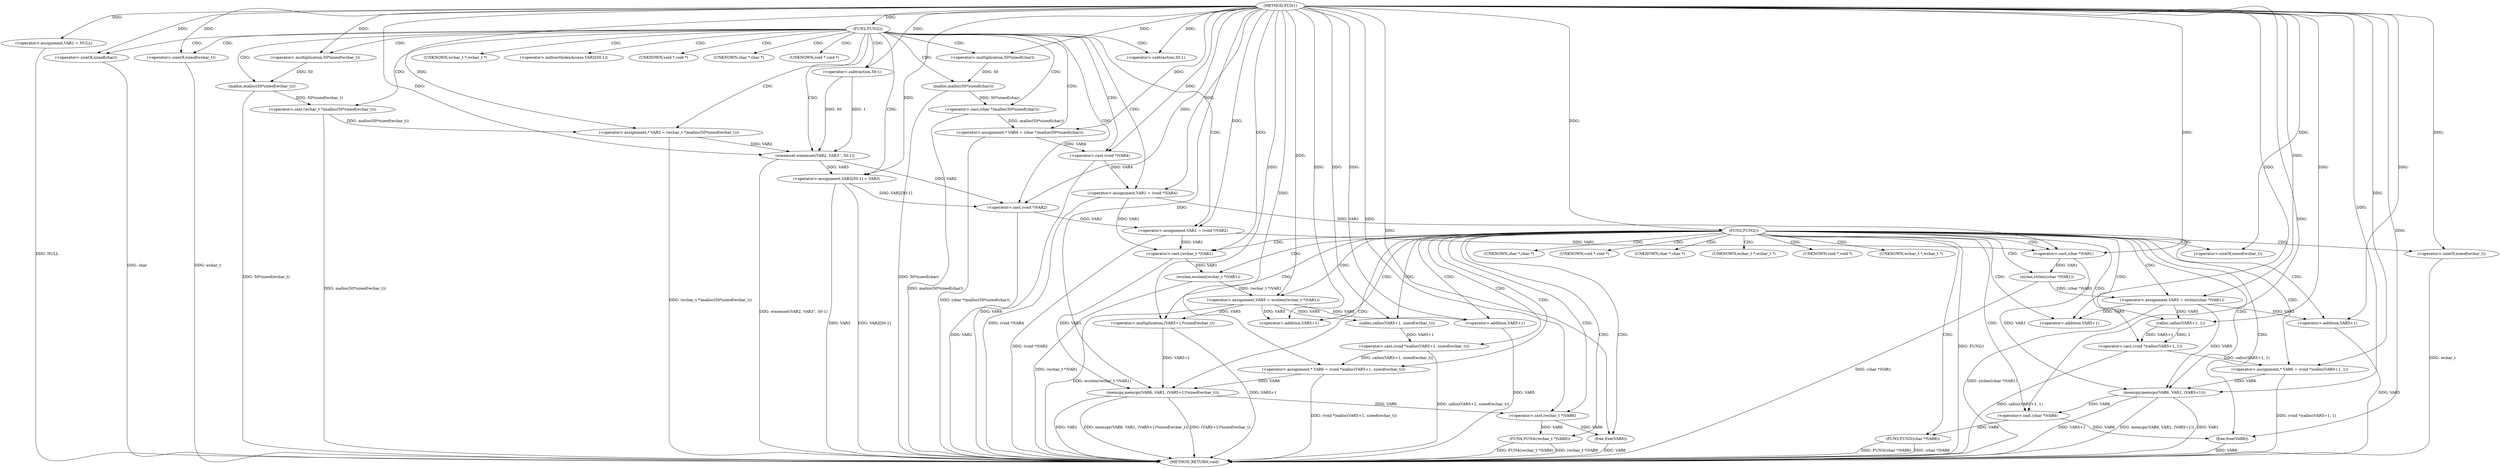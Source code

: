 digraph FUN1 {  
"1000100" [label = "(METHOD,FUN1)" ]
"1000225" [label = "(METHOD_RETURN,void)" ]
"1000103" [label = "(<operator>.assignment,VAR1 = NULL)" ]
"1000107" [label = "(FUN2,FUN2())" ]
"1000111" [label = "(<operator>.assignment,* VAR2 = (wchar_t *)malloc(50*sizeof(wchar_t)))" ]
"1000113" [label = "(<operator>.cast,(wchar_t *)malloc(50*sizeof(wchar_t)))" ]
"1000115" [label = "(malloc,malloc(50*sizeof(wchar_t)))" ]
"1000116" [label = "(<operator>.multiplication,50*sizeof(wchar_t))" ]
"1000118" [label = "(<operator>.sizeOf,sizeof(wchar_t))" ]
"1000120" [label = "(wmemset,wmemset(VAR2, VAR3'', 50-1))" ]
"1000123" [label = "(<operator>.subtraction,50-1)" ]
"1000126" [label = "(<operator>.assignment,VAR2[50-1] = VAR3)" ]
"1000129" [label = "(<operator>.subtraction,50-1)" ]
"1000133" [label = "(<operator>.assignment,VAR1 = (void *)VAR2)" ]
"1000135" [label = "(<operator>.cast,(void *)VAR2)" ]
"1000142" [label = "(<operator>.assignment,* VAR4 = (char *)malloc(50*sizeof(char)))" ]
"1000144" [label = "(<operator>.cast,(char *)malloc(50*sizeof(char)))" ]
"1000146" [label = "(malloc,malloc(50*sizeof(char)))" ]
"1000147" [label = "(<operator>.multiplication,50*sizeof(char))" ]
"1000149" [label = "(<operator>.sizeOf,sizeof(char))" ]
"1000151" [label = "(<operator>.assignment,VAR1 = (void *)VAR4)" ]
"1000153" [label = "(<operator>.cast,(void *)VAR4)" ]
"1000157" [label = "(FUN2,FUN2())" ]
"1000161" [label = "(<operator>.assignment,VAR5 = strlen((char *)VAR1))" ]
"1000163" [label = "(strlen,strlen((char *)VAR1))" ]
"1000164" [label = "(<operator>.cast,(char *)VAR1)" ]
"1000168" [label = "(<operator>.assignment,* VAR6 = (void *)calloc(VAR5+1, 1))" ]
"1000170" [label = "(<operator>.cast,(void *)calloc(VAR5+1, 1))" ]
"1000172" [label = "(calloc,calloc(VAR5+1, 1))" ]
"1000173" [label = "(<operator>.addition,VAR5+1)" ]
"1000177" [label = "(memcpy,memcpy(VAR6, VAR1, (VAR5+1)))" ]
"1000180" [label = "(<operator>.addition,VAR5+1)" ]
"1000183" [label = "(FUN3,FUN3((char *)VAR6))" ]
"1000184" [label = "(<operator>.cast,(char *)VAR6)" ]
"1000187" [label = "(free,free(VAR6))" ]
"1000193" [label = "(<operator>.assignment,VAR5 = wcslen((wchar_t *)VAR1))" ]
"1000195" [label = "(wcslen,wcslen((wchar_t *)VAR1))" ]
"1000196" [label = "(<operator>.cast,(wchar_t *)VAR1)" ]
"1000200" [label = "(<operator>.assignment,* VAR6 = (void *)calloc(VAR5+1, sizeof(wchar_t)))" ]
"1000202" [label = "(<operator>.cast,(void *)calloc(VAR5+1, sizeof(wchar_t)))" ]
"1000204" [label = "(calloc,calloc(VAR5+1, sizeof(wchar_t)))" ]
"1000205" [label = "(<operator>.addition,VAR5+1)" ]
"1000208" [label = "(<operator>.sizeOf,sizeof(wchar_t))" ]
"1000210" [label = "(memcpy,memcpy(VAR6, VAR1, (VAR5+1)*sizeof(wchar_t)))" ]
"1000213" [label = "(<operator>.multiplication,(VAR5+1)*sizeof(wchar_t))" ]
"1000214" [label = "(<operator>.addition,VAR5+1)" ]
"1000217" [label = "(<operator>.sizeOf,sizeof(wchar_t))" ]
"1000219" [label = "(FUN4,FUN4((wchar_t *)VAR6))" ]
"1000220" [label = "(<operator>.cast,(wchar_t *)VAR6)" ]
"1000223" [label = "(free,free(VAR6))" ]
"1000114" [label = "(UNKNOWN,wchar_t *,wchar_t *)" ]
"1000127" [label = "(<operator>.indirectIndexAccess,VAR2[50-1])" ]
"1000136" [label = "(UNKNOWN,void *,void *)" ]
"1000145" [label = "(UNKNOWN,char *,char *)" ]
"1000154" [label = "(UNKNOWN,void *,void *)" ]
"1000165" [label = "(UNKNOWN,char *,char *)" ]
"1000171" [label = "(UNKNOWN,void *,void *)" ]
"1000185" [label = "(UNKNOWN,char *,char *)" ]
"1000197" [label = "(UNKNOWN,wchar_t *,wchar_t *)" ]
"1000203" [label = "(UNKNOWN,void *,void *)" ]
"1000221" [label = "(UNKNOWN,wchar_t *,wchar_t *)" ]
  "1000187" -> "1000225"  [ label = "DDG: VAR6"] 
  "1000177" -> "1000225"  [ label = "DDG: VAR1"] 
  "1000126" -> "1000225"  [ label = "DDG: VAR3"] 
  "1000180" -> "1000225"  [ label = "DDG: VAR5"] 
  "1000210" -> "1000225"  [ label = "DDG: VAR1"] 
  "1000219" -> "1000225"  [ label = "DDG: (wchar_t *)VAR6"] 
  "1000118" -> "1000225"  [ label = "DDG: wchar_t"] 
  "1000135" -> "1000225"  [ label = "DDG: VAR2"] 
  "1000163" -> "1000225"  [ label = "DDG: (char *)VAR1"] 
  "1000170" -> "1000225"  [ label = "DDG: calloc(VAR5+1, 1)"] 
  "1000210" -> "1000225"  [ label = "DDG: memcpy(VAR6, VAR1, (VAR5+1)*sizeof(wchar_t))"] 
  "1000157" -> "1000225"  [ label = "DDG: FUN2()"] 
  "1000103" -> "1000225"  [ label = "DDG: NULL"] 
  "1000219" -> "1000225"  [ label = "DDG: FUN4((wchar_t *)VAR6)"] 
  "1000213" -> "1000225"  [ label = "DDG: VAR5+1"] 
  "1000193" -> "1000225"  [ label = "DDG: wcslen((wchar_t *)VAR1)"] 
  "1000183" -> "1000225"  [ label = "DDG: (char *)VAR6"] 
  "1000153" -> "1000225"  [ label = "DDG: VAR4"] 
  "1000142" -> "1000225"  [ label = "DDG: (char *)malloc(50*sizeof(char))"] 
  "1000217" -> "1000225"  [ label = "DDG: wchar_t"] 
  "1000113" -> "1000225"  [ label = "DDG: malloc(50*sizeof(wchar_t))"] 
  "1000177" -> "1000225"  [ label = "DDG: VAR5+1"] 
  "1000126" -> "1000225"  [ label = "DDG: VAR2[50-1]"] 
  "1000151" -> "1000225"  [ label = "DDG: (void *)VAR4"] 
  "1000210" -> "1000225"  [ label = "DDG: (VAR5+1)*sizeof(wchar_t)"] 
  "1000133" -> "1000225"  [ label = "DDG: (void *)VAR2"] 
  "1000111" -> "1000225"  [ label = "DDG: (wchar_t *)malloc(50*sizeof(wchar_t))"] 
  "1000120" -> "1000225"  [ label = "DDG: wmemset(VAR2, VAR3'', 50-1)"] 
  "1000214" -> "1000225"  [ label = "DDG: VAR5"] 
  "1000177" -> "1000225"  [ label = "DDG: memcpy(VAR6, VAR1, (VAR5+1))"] 
  "1000168" -> "1000225"  [ label = "DDG: (void *)calloc(VAR5+1, 1)"] 
  "1000149" -> "1000225"  [ label = "DDG: char"] 
  "1000161" -> "1000225"  [ label = "DDG: strlen((char *)VAR1)"] 
  "1000195" -> "1000225"  [ label = "DDG: (wchar_t *)VAR1"] 
  "1000144" -> "1000225"  [ label = "DDG: malloc(50*sizeof(char))"] 
  "1000146" -> "1000225"  [ label = "DDG: 50*sizeof(char)"] 
  "1000115" -> "1000225"  [ label = "DDG: 50*sizeof(wchar_t)"] 
  "1000183" -> "1000225"  [ label = "DDG: FUN3((char *)VAR6)"] 
  "1000223" -> "1000225"  [ label = "DDG: VAR6"] 
  "1000200" -> "1000225"  [ label = "DDG: (void *)calloc(VAR5+1, sizeof(wchar_t))"] 
  "1000202" -> "1000225"  [ label = "DDG: calloc(VAR5+1, sizeof(wchar_t))"] 
  "1000100" -> "1000103"  [ label = "DDG: "] 
  "1000100" -> "1000107"  [ label = "DDG: "] 
  "1000113" -> "1000111"  [ label = "DDG: malloc(50*sizeof(wchar_t))"] 
  "1000100" -> "1000111"  [ label = "DDG: "] 
  "1000115" -> "1000113"  [ label = "DDG: 50*sizeof(wchar_t)"] 
  "1000116" -> "1000115"  [ label = "DDG: 50"] 
  "1000100" -> "1000116"  [ label = "DDG: "] 
  "1000100" -> "1000118"  [ label = "DDG: "] 
  "1000111" -> "1000120"  [ label = "DDG: VAR2"] 
  "1000100" -> "1000120"  [ label = "DDG: "] 
  "1000123" -> "1000120"  [ label = "DDG: 50"] 
  "1000123" -> "1000120"  [ label = "DDG: 1"] 
  "1000100" -> "1000123"  [ label = "DDG: "] 
  "1000120" -> "1000126"  [ label = "DDG: VAR3"] 
  "1000100" -> "1000126"  [ label = "DDG: "] 
  "1000100" -> "1000129"  [ label = "DDG: "] 
  "1000135" -> "1000133"  [ label = "DDG: VAR2"] 
  "1000100" -> "1000133"  [ label = "DDG: "] 
  "1000120" -> "1000135"  [ label = "DDG: VAR2"] 
  "1000126" -> "1000135"  [ label = "DDG: VAR2[50-1]"] 
  "1000100" -> "1000135"  [ label = "DDG: "] 
  "1000144" -> "1000142"  [ label = "DDG: malloc(50*sizeof(char))"] 
  "1000100" -> "1000142"  [ label = "DDG: "] 
  "1000146" -> "1000144"  [ label = "DDG: 50*sizeof(char)"] 
  "1000147" -> "1000146"  [ label = "DDG: 50"] 
  "1000100" -> "1000147"  [ label = "DDG: "] 
  "1000100" -> "1000149"  [ label = "DDG: "] 
  "1000153" -> "1000151"  [ label = "DDG: VAR4"] 
  "1000100" -> "1000151"  [ label = "DDG: "] 
  "1000142" -> "1000153"  [ label = "DDG: VAR4"] 
  "1000100" -> "1000153"  [ label = "DDG: "] 
  "1000100" -> "1000157"  [ label = "DDG: "] 
  "1000163" -> "1000161"  [ label = "DDG: (char *)VAR1"] 
  "1000100" -> "1000161"  [ label = "DDG: "] 
  "1000164" -> "1000163"  [ label = "DDG: VAR1"] 
  "1000151" -> "1000164"  [ label = "DDG: VAR1"] 
  "1000133" -> "1000164"  [ label = "DDG: VAR1"] 
  "1000100" -> "1000164"  [ label = "DDG: "] 
  "1000170" -> "1000168"  [ label = "DDG: calloc(VAR5+1, 1)"] 
  "1000100" -> "1000168"  [ label = "DDG: "] 
  "1000172" -> "1000170"  [ label = "DDG: VAR5+1"] 
  "1000172" -> "1000170"  [ label = "DDG: 1"] 
  "1000161" -> "1000172"  [ label = "DDG: VAR5"] 
  "1000100" -> "1000172"  [ label = "DDG: "] 
  "1000161" -> "1000173"  [ label = "DDG: VAR5"] 
  "1000100" -> "1000173"  [ label = "DDG: "] 
  "1000168" -> "1000177"  [ label = "DDG: VAR6"] 
  "1000100" -> "1000177"  [ label = "DDG: "] 
  "1000164" -> "1000177"  [ label = "DDG: VAR1"] 
  "1000161" -> "1000177"  [ label = "DDG: VAR5"] 
  "1000100" -> "1000180"  [ label = "DDG: "] 
  "1000161" -> "1000180"  [ label = "DDG: VAR5"] 
  "1000184" -> "1000183"  [ label = "DDG: VAR6"] 
  "1000177" -> "1000184"  [ label = "DDG: VAR6"] 
  "1000100" -> "1000184"  [ label = "DDG: "] 
  "1000184" -> "1000187"  [ label = "DDG: VAR6"] 
  "1000100" -> "1000187"  [ label = "DDG: "] 
  "1000195" -> "1000193"  [ label = "DDG: (wchar_t *)VAR1"] 
  "1000100" -> "1000193"  [ label = "DDG: "] 
  "1000196" -> "1000195"  [ label = "DDG: VAR1"] 
  "1000151" -> "1000196"  [ label = "DDG: VAR1"] 
  "1000133" -> "1000196"  [ label = "DDG: VAR1"] 
  "1000100" -> "1000196"  [ label = "DDG: "] 
  "1000202" -> "1000200"  [ label = "DDG: calloc(VAR5+1, sizeof(wchar_t))"] 
  "1000100" -> "1000200"  [ label = "DDG: "] 
  "1000204" -> "1000202"  [ label = "DDG: VAR5+1"] 
  "1000193" -> "1000204"  [ label = "DDG: VAR5"] 
  "1000100" -> "1000204"  [ label = "DDG: "] 
  "1000193" -> "1000205"  [ label = "DDG: VAR5"] 
  "1000100" -> "1000205"  [ label = "DDG: "] 
  "1000100" -> "1000208"  [ label = "DDG: "] 
  "1000200" -> "1000210"  [ label = "DDG: VAR6"] 
  "1000100" -> "1000210"  [ label = "DDG: "] 
  "1000196" -> "1000210"  [ label = "DDG: VAR1"] 
  "1000213" -> "1000210"  [ label = "DDG: VAR5+1"] 
  "1000100" -> "1000213"  [ label = "DDG: "] 
  "1000193" -> "1000213"  [ label = "DDG: VAR5"] 
  "1000100" -> "1000214"  [ label = "DDG: "] 
  "1000193" -> "1000214"  [ label = "DDG: VAR5"] 
  "1000100" -> "1000217"  [ label = "DDG: "] 
  "1000220" -> "1000219"  [ label = "DDG: VAR6"] 
  "1000210" -> "1000220"  [ label = "DDG: VAR6"] 
  "1000100" -> "1000220"  [ label = "DDG: "] 
  "1000220" -> "1000223"  [ label = "DDG: VAR6"] 
  "1000100" -> "1000223"  [ label = "DDG: "] 
  "1000107" -> "1000127"  [ label = "CDG: "] 
  "1000107" -> "1000142"  [ label = "CDG: "] 
  "1000107" -> "1000114"  [ label = "CDG: "] 
  "1000107" -> "1000133"  [ label = "CDG: "] 
  "1000107" -> "1000144"  [ label = "CDG: "] 
  "1000107" -> "1000149"  [ label = "CDG: "] 
  "1000107" -> "1000116"  [ label = "CDG: "] 
  "1000107" -> "1000120"  [ label = "CDG: "] 
  "1000107" -> "1000126"  [ label = "CDG: "] 
  "1000107" -> "1000123"  [ label = "CDG: "] 
  "1000107" -> "1000154"  [ label = "CDG: "] 
  "1000107" -> "1000151"  [ label = "CDG: "] 
  "1000107" -> "1000145"  [ label = "CDG: "] 
  "1000107" -> "1000146"  [ label = "CDG: "] 
  "1000107" -> "1000153"  [ label = "CDG: "] 
  "1000107" -> "1000135"  [ label = "CDG: "] 
  "1000107" -> "1000136"  [ label = "CDG: "] 
  "1000107" -> "1000118"  [ label = "CDG: "] 
  "1000107" -> "1000113"  [ label = "CDG: "] 
  "1000107" -> "1000111"  [ label = "CDG: "] 
  "1000107" -> "1000129"  [ label = "CDG: "] 
  "1000107" -> "1000147"  [ label = "CDG: "] 
  "1000107" -> "1000115"  [ label = "CDG: "] 
  "1000157" -> "1000200"  [ label = "CDG: "] 
  "1000157" -> "1000164"  [ label = "CDG: "] 
  "1000157" -> "1000221"  [ label = "CDG: "] 
  "1000157" -> "1000161"  [ label = "CDG: "] 
  "1000157" -> "1000208"  [ label = "CDG: "] 
  "1000157" -> "1000197"  [ label = "CDG: "] 
  "1000157" -> "1000180"  [ label = "CDG: "] 
  "1000157" -> "1000183"  [ label = "CDG: "] 
  "1000157" -> "1000165"  [ label = "CDG: "] 
  "1000157" -> "1000204"  [ label = "CDG: "] 
  "1000157" -> "1000219"  [ label = "CDG: "] 
  "1000157" -> "1000210"  [ label = "CDG: "] 
  "1000157" -> "1000220"  [ label = "CDG: "] 
  "1000157" -> "1000214"  [ label = "CDG: "] 
  "1000157" -> "1000217"  [ label = "CDG: "] 
  "1000157" -> "1000187"  [ label = "CDG: "] 
  "1000157" -> "1000185"  [ label = "CDG: "] 
  "1000157" -> "1000195"  [ label = "CDG: "] 
  "1000157" -> "1000213"  [ label = "CDG: "] 
  "1000157" -> "1000172"  [ label = "CDG: "] 
  "1000157" -> "1000196"  [ label = "CDG: "] 
  "1000157" -> "1000163"  [ label = "CDG: "] 
  "1000157" -> "1000168"  [ label = "CDG: "] 
  "1000157" -> "1000203"  [ label = "CDG: "] 
  "1000157" -> "1000205"  [ label = "CDG: "] 
  "1000157" -> "1000173"  [ label = "CDG: "] 
  "1000157" -> "1000202"  [ label = "CDG: "] 
  "1000157" -> "1000170"  [ label = "CDG: "] 
  "1000157" -> "1000171"  [ label = "CDG: "] 
  "1000157" -> "1000193"  [ label = "CDG: "] 
  "1000157" -> "1000184"  [ label = "CDG: "] 
  "1000157" -> "1000177"  [ label = "CDG: "] 
  "1000157" -> "1000223"  [ label = "CDG: "] 
}
